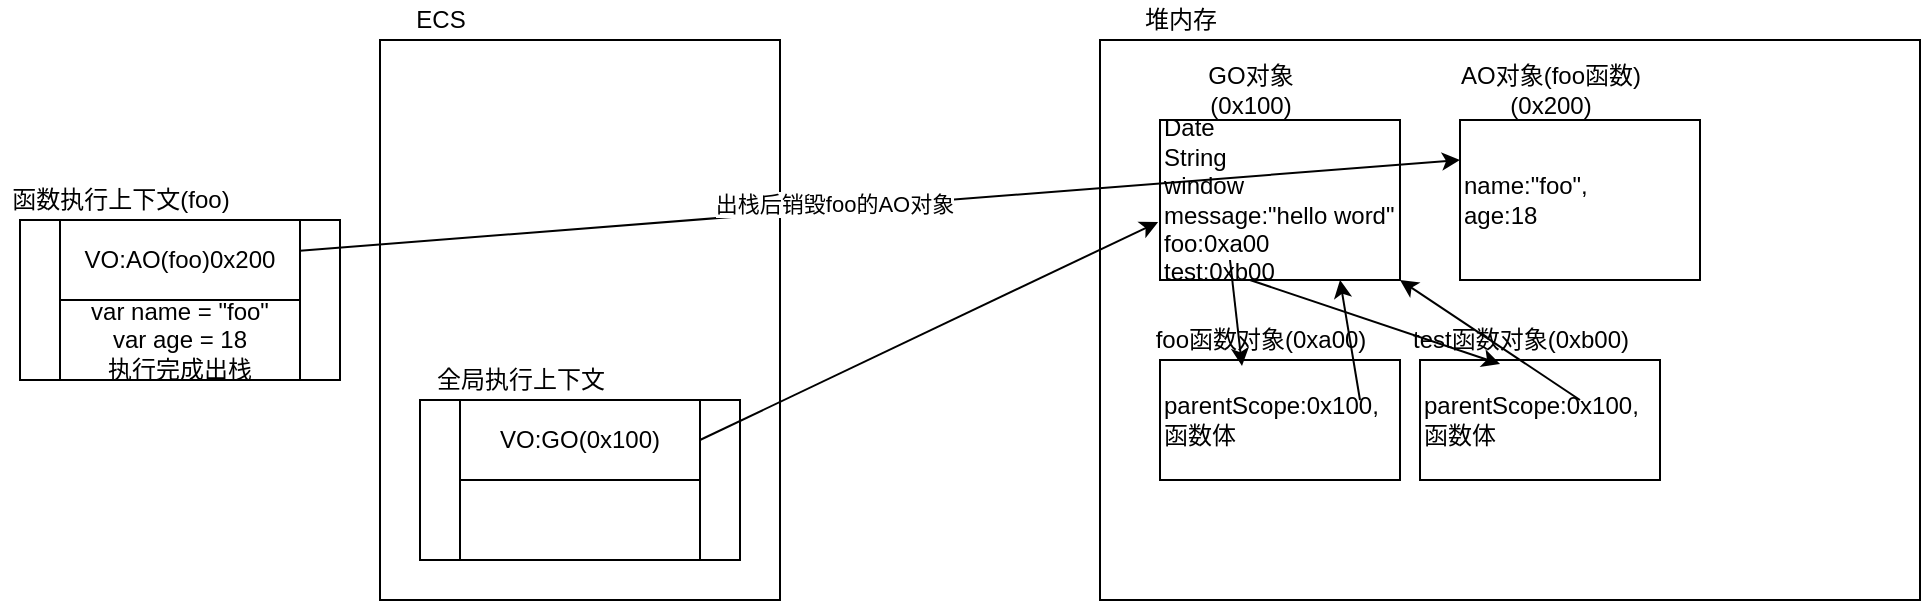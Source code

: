 <mxfile>
    <diagram id="KhUbmHOfdFo0_PB4BV6G" name="第 1 页">
        <mxGraphModel dx="1167" dy="157" grid="1" gridSize="10" guides="1" tooltips="1" connect="1" arrows="1" fold="1" page="1" pageScale="1" pageWidth="827" pageHeight="1169" math="0" shadow="0">
            <root>
                <mxCell id="0"/>
                <mxCell id="1" parent="0"/>
                <mxCell id="2" value="" style="rounded=0;whiteSpace=wrap;html=1;" vertex="1" parent="1">
                    <mxGeometry x="400" y="120" width="410" height="280" as="geometry"/>
                </mxCell>
                <mxCell id="3" value="堆内存" style="text;html=1;align=center;verticalAlign=middle;resizable=0;points=[];autosize=1;strokeColor=none;" vertex="1" parent="1">
                    <mxGeometry x="415" y="100" width="50" height="20" as="geometry"/>
                </mxCell>
                <mxCell id="4" value="Date&lt;br&gt;String&lt;br&gt;&lt;div&gt;&lt;span&gt;window&lt;/span&gt;&lt;/div&gt;&lt;div&gt;&lt;span&gt;message:&quot;hello word&quot;&lt;/span&gt;&lt;/div&gt;&lt;div&gt;&lt;span&gt;foo:0xa00&lt;/span&gt;&lt;/div&gt;&lt;div&gt;&lt;span&gt;test:0xb00&lt;/span&gt;&lt;/div&gt;" style="rounded=0;whiteSpace=wrap;html=1;align=left;" vertex="1" parent="1">
                    <mxGeometry x="430" y="160" width="120" height="80" as="geometry"/>
                </mxCell>
                <mxCell id="5" value="GO对象&lt;br&gt;(0x100)" style="text;html=1;align=center;verticalAlign=middle;resizable=0;points=[];autosize=1;strokeColor=none;" vertex="1" parent="1">
                    <mxGeometry x="445" y="130" width="60" height="30" as="geometry"/>
                </mxCell>
                <mxCell id="6" value="" style="rounded=0;whiteSpace=wrap;html=1;" vertex="1" parent="1">
                    <mxGeometry x="40" y="120" width="200" height="280" as="geometry"/>
                </mxCell>
                <mxCell id="7" value="ECS" style="text;html=1;align=center;verticalAlign=middle;resizable=0;points=[];autosize=1;strokeColor=none;" vertex="1" parent="1">
                    <mxGeometry x="50" y="100" width="40" height="20" as="geometry"/>
                </mxCell>
                <mxCell id="8" value="" style="rounded=0;whiteSpace=wrap;html=1;" vertex="1" parent="1">
                    <mxGeometry x="60" y="300" width="160" height="80" as="geometry"/>
                </mxCell>
                <mxCell id="9" value="全局执行上下文" style="text;html=1;align=center;verticalAlign=middle;resizable=0;points=[];autosize=1;strokeColor=none;" vertex="1" parent="1">
                    <mxGeometry x="60" y="280" width="100" height="20" as="geometry"/>
                </mxCell>
                <mxCell id="12" value="VO:GO(0x100)" style="rounded=0;whiteSpace=wrap;html=1;" vertex="1" parent="1">
                    <mxGeometry x="80" y="300" width="120" height="40" as="geometry"/>
                </mxCell>
                <mxCell id="13" value="" style="rounded=0;whiteSpace=wrap;html=1;" vertex="1" parent="1">
                    <mxGeometry x="80" y="340" width="120" height="40" as="geometry"/>
                </mxCell>
                <mxCell id="16" value="parentScope:0x100,&lt;br&gt;函数体" style="rounded=0;whiteSpace=wrap;html=1;align=left;" vertex="1" parent="1">
                    <mxGeometry x="430" y="280" width="120" height="60" as="geometry"/>
                </mxCell>
                <mxCell id="17" value="foo函数对象(0xa00)" style="text;html=1;align=center;verticalAlign=middle;resizable=0;points=[];autosize=1;strokeColor=none;" vertex="1" parent="1">
                    <mxGeometry x="420" y="260" width="120" height="20" as="geometry"/>
                </mxCell>
                <mxCell id="18" value="" style="endArrow=classic;html=1;entryX=0.425;entryY=1.15;entryDx=0;entryDy=0;entryPerimeter=0;" edge="1" parent="1" target="17">
                    <mxGeometry width="50" height="50" relative="1" as="geometry">
                        <mxPoint x="465" y="230" as="sourcePoint"/>
                        <mxPoint x="485" y="300" as="targetPoint"/>
                    </mxGeometry>
                </mxCell>
                <mxCell id="19" value="" style="endArrow=classic;html=1;entryX=0.75;entryY=1;entryDx=0;entryDy=0;" edge="1" parent="1" target="4">
                    <mxGeometry width="50" height="50" relative="1" as="geometry">
                        <mxPoint x="530" y="300" as="sourcePoint"/>
                        <mxPoint x="536" y="353" as="targetPoint"/>
                    </mxGeometry>
                </mxCell>
                <mxCell id="21" value="parentScope:0x100,&lt;br&gt;函数体" style="rounded=0;whiteSpace=wrap;html=1;align=left;" vertex="1" parent="1">
                    <mxGeometry x="560" y="280" width="120" height="60" as="geometry"/>
                </mxCell>
                <mxCell id="22" value="test函数对象(0xb00)" style="text;html=1;align=center;verticalAlign=middle;resizable=0;points=[];autosize=1;strokeColor=none;" vertex="1" parent="1">
                    <mxGeometry x="550" y="260" width="120" height="20" as="geometry"/>
                </mxCell>
                <mxCell id="23" value="" style="endArrow=classic;html=1;entryX=0.417;entryY=1.1;entryDx=0;entryDy=0;entryPerimeter=0;" edge="1" parent="1" target="22">
                    <mxGeometry width="50" height="50" relative="1" as="geometry">
                        <mxPoint x="475" y="240" as="sourcePoint"/>
                        <mxPoint x="481" y="293" as="targetPoint"/>
                    </mxGeometry>
                </mxCell>
                <mxCell id="24" value="" style="endArrow=classic;html=1;" edge="1" parent="1" target="4">
                    <mxGeometry width="50" height="50" relative="1" as="geometry">
                        <mxPoint x="640" y="300" as="sourcePoint"/>
                        <mxPoint x="630" y="240" as="targetPoint"/>
                    </mxGeometry>
                </mxCell>
                <mxCell id="25" value="" style="rounded=0;whiteSpace=wrap;html=1;" vertex="1" parent="1">
                    <mxGeometry x="-140" y="210" width="160" height="80" as="geometry"/>
                </mxCell>
                <mxCell id="26" value="函数执行上下文(foo)" style="text;html=1;align=center;verticalAlign=middle;resizable=0;points=[];autosize=1;strokeColor=none;" vertex="1" parent="1">
                    <mxGeometry x="-150" y="190" width="120" height="20" as="geometry"/>
                </mxCell>
                <mxCell id="27" value="VO:AO(foo)0x200" style="rounded=0;whiteSpace=wrap;html=1;" vertex="1" parent="1">
                    <mxGeometry x="-120" y="210" width="120" height="40" as="geometry"/>
                </mxCell>
                <mxCell id="28" value="var name = &quot;foo&quot;&lt;br&gt;var age = 18&lt;br&gt;执行完成出栈" style="rounded=0;whiteSpace=wrap;html=1;" vertex="1" parent="1">
                    <mxGeometry x="-120" y="250" width="120" height="40" as="geometry"/>
                </mxCell>
                <mxCell id="29" value="name:&quot;foo&quot;,&lt;br&gt;age:18" style="rounded=0;whiteSpace=wrap;html=1;align=left;" vertex="1" parent="1">
                    <mxGeometry x="580" y="160" width="120" height="80" as="geometry"/>
                </mxCell>
                <mxCell id="30" value="AO对象(foo函数)&lt;br&gt;(0x200)" style="text;html=1;align=center;verticalAlign=middle;resizable=0;points=[];autosize=1;strokeColor=none;" vertex="1" parent="1">
                    <mxGeometry x="570" y="130" width="110" height="30" as="geometry"/>
                </mxCell>
                <mxCell id="33" value="" style="endArrow=classic;html=1;entryX=0;entryY=0.25;entryDx=0;entryDy=0;" edge="1" parent="1" source="27" target="29">
                    <mxGeometry width="50" height="50" relative="1" as="geometry">
                        <mxPoint x="280" y="270" as="sourcePoint"/>
                        <mxPoint x="330" y="220" as="targetPoint"/>
                    </mxGeometry>
                </mxCell>
                <mxCell id="35" value="出栈后销毁foo的AO对象" style="edgeLabel;html=1;align=center;verticalAlign=middle;resizable=0;points=[];rotation=0;" vertex="1" connectable="0" parent="33">
                    <mxGeometry x="-0.078" y="3" relative="1" as="geometry">
                        <mxPoint as="offset"/>
                    </mxGeometry>
                </mxCell>
                <mxCell id="34" value="" style="endArrow=classic;html=1;exitX=1;exitY=0.5;exitDx=0;exitDy=0;entryX=-0.008;entryY=0.638;entryDx=0;entryDy=0;entryPerimeter=0;" edge="1" parent="1" source="12" target="4">
                    <mxGeometry width="50" height="50" relative="1" as="geometry">
                        <mxPoint x="320" y="270" as="sourcePoint"/>
                        <mxPoint x="370" y="220" as="targetPoint"/>
                    </mxGeometry>
                </mxCell>
            </root>
        </mxGraphModel>
    </diagram>
</mxfile>